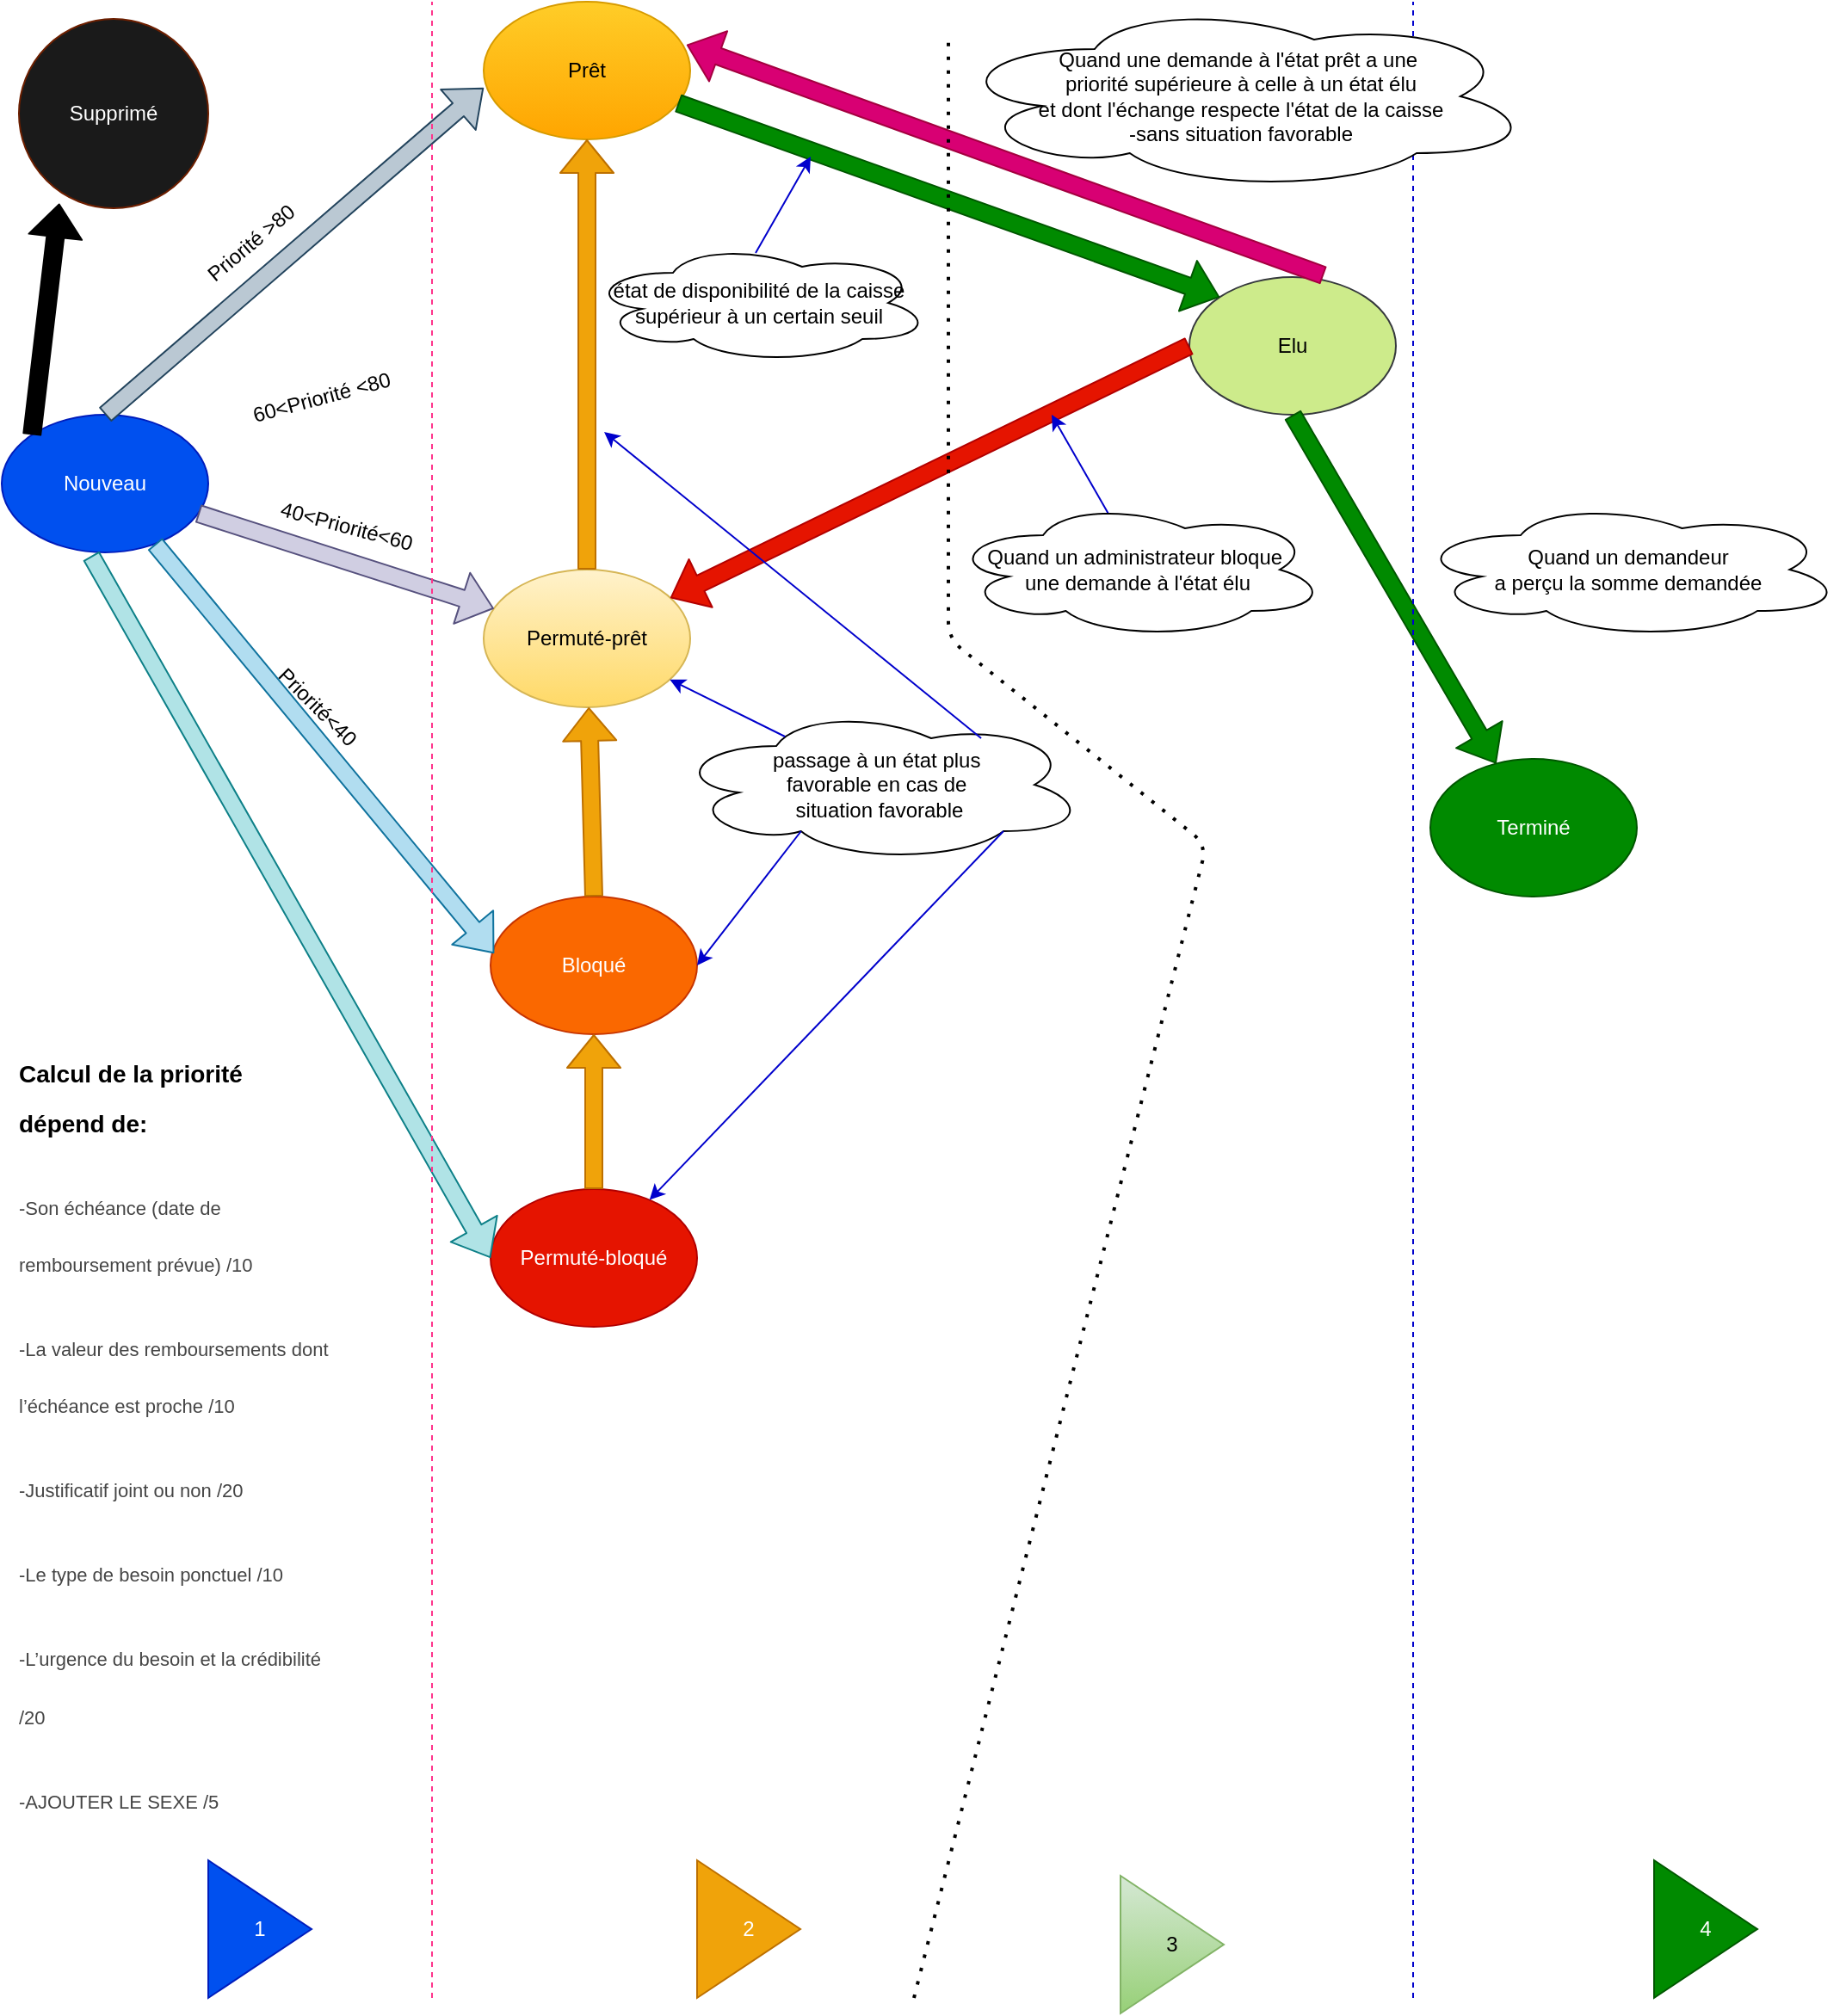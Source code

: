 <mxfile version="14.4.3" type="github">
  <diagram id="Dze1Ma6fVJCJLbmEjT1m" name="Page-1">
    <mxGraphModel dx="1136" dy="582" grid="1" gridSize="10" guides="1" tooltips="1" connect="1" arrows="1" fold="1" page="1" pageScale="1" pageWidth="827" pageHeight="1169" math="0" shadow="0">
      <root>
        <mxCell id="0" />
        <mxCell id="1" parent="0" />
        <mxCell id="zoM2ksk7p5f8HjakFHzy-1" value="Nouveau" style="ellipse;whiteSpace=wrap;html=1;fillColor=#0050ef;strokeColor=#001DBC;fontColor=#ffffff;" parent="1" vertex="1">
          <mxGeometry x="10" y="240" width="120" height="80" as="geometry" />
        </mxCell>
        <mxCell id="zoM2ksk7p5f8HjakFHzy-2" value="Prêt" style="ellipse;whiteSpace=wrap;html=1;gradientColor=#ffa500;fillColor=#ffcd28;strokeColor=#d79b00;" parent="1" vertex="1">
          <mxGeometry x="290" width="120" height="80" as="geometry" />
        </mxCell>
        <mxCell id="zoM2ksk7p5f8HjakFHzy-3" value="Bloqué" style="ellipse;whiteSpace=wrap;html=1;fillColor=#fa6800;strokeColor=#C73500;fontColor=#ffffff;" parent="1" vertex="1">
          <mxGeometry x="294" y="520" width="120" height="80" as="geometry" />
        </mxCell>
        <mxCell id="zoM2ksk7p5f8HjakFHzy-4" value="Permuté-bloqué" style="ellipse;whiteSpace=wrap;html=1;fillColor=#e51400;strokeColor=#B20000;fontColor=#ffffff;" parent="1" vertex="1">
          <mxGeometry x="294" y="690" width="120" height="80" as="geometry" />
        </mxCell>
        <mxCell id="zoM2ksk7p5f8HjakFHzy-5" value="Permuté-prêt" style="ellipse;whiteSpace=wrap;html=1;gradientColor=#ffd966;fillColor=#fff2cc;strokeColor=#d6b656;" parent="1" vertex="1">
          <mxGeometry x="290" y="330" width="120" height="80" as="geometry" />
        </mxCell>
        <mxCell id="zoM2ksk7p5f8HjakFHzy-6" value="Elu" style="ellipse;whiteSpace=wrap;html=1;fillColor=#cdeb8b;strokeColor=#36393d;" parent="1" vertex="1">
          <mxGeometry x="700" y="160" width="120" height="80" as="geometry" />
        </mxCell>
        <mxCell id="zoM2ksk7p5f8HjakFHzy-7" value="Terminé" style="ellipse;whiteSpace=wrap;html=1;fillColor=#008a00;strokeColor=#005700;fontColor=#ffffff;" parent="1" vertex="1">
          <mxGeometry x="840" y="440" width="120" height="80" as="geometry" />
        </mxCell>
        <mxCell id="zoM2ksk7p5f8HjakFHzy-8" value="" style="shape=flexArrow;endArrow=classic;html=1;entryX=0;entryY=0.625;entryDx=0;entryDy=0;entryPerimeter=0;exitX=0.5;exitY=0;exitDx=0;exitDy=0;fillColor=#bac8d3;strokeColor=#23445d;" parent="1" source="zoM2ksk7p5f8HjakFHzy-1" target="zoM2ksk7p5f8HjakFHzy-2" edge="1">
          <mxGeometry width="50" height="50" relative="1" as="geometry">
            <mxPoint x="50" y="230" as="sourcePoint" />
            <mxPoint x="100" y="180" as="targetPoint" />
          </mxGeometry>
        </mxCell>
        <mxCell id="zoM2ksk7p5f8HjakFHzy-9" value="" style="shape=flexArrow;endArrow=classic;html=1;fillColor=#d0cee2;strokeColor=#56517e;" parent="1" source="zoM2ksk7p5f8HjakFHzy-1" target="zoM2ksk7p5f8HjakFHzy-5" edge="1">
          <mxGeometry width="50" height="50" relative="1" as="geometry">
            <mxPoint x="130" y="260" as="sourcePoint" />
            <mxPoint x="180" y="210" as="targetPoint" />
          </mxGeometry>
        </mxCell>
        <mxCell id="zoM2ksk7p5f8HjakFHzy-10" value="" style="shape=flexArrow;endArrow=classic;html=1;entryX=0.017;entryY=0.413;entryDx=0;entryDy=0;entryPerimeter=0;fillColor=#b1ddf0;strokeColor=#10739e;" parent="1" source="zoM2ksk7p5f8HjakFHzy-1" target="zoM2ksk7p5f8HjakFHzy-3" edge="1">
          <mxGeometry width="50" height="50" relative="1" as="geometry">
            <mxPoint x="160" y="390" as="sourcePoint" />
            <mxPoint x="210" y="340" as="targetPoint" />
          </mxGeometry>
        </mxCell>
        <mxCell id="zoM2ksk7p5f8HjakFHzy-11" value="" style="shape=flexArrow;endArrow=classic;html=1;exitX=0.433;exitY=1.025;exitDx=0;exitDy=0;exitPerimeter=0;entryX=0;entryY=0.5;entryDx=0;entryDy=0;fillColor=#b0e3e6;strokeColor=#0e8088;" parent="1" source="zoM2ksk7p5f8HjakFHzy-1" target="zoM2ksk7p5f8HjakFHzy-4" edge="1">
          <mxGeometry width="50" height="50" relative="1" as="geometry">
            <mxPoint x="120" y="440" as="sourcePoint" />
            <mxPoint x="170" y="390" as="targetPoint" />
          </mxGeometry>
        </mxCell>
        <mxCell id="zoM2ksk7p5f8HjakFHzy-12" value="" style="shape=flexArrow;endArrow=classic;html=1;entryX=0.5;entryY=1;entryDx=0;entryDy=0;exitX=0.5;exitY=0;exitDx=0;exitDy=0;fillColor=#f0a30a;strokeColor=#BD7000;" parent="1" source="zoM2ksk7p5f8HjakFHzy-4" target="zoM2ksk7p5f8HjakFHzy-3" edge="1">
          <mxGeometry width="50" height="50" relative="1" as="geometry">
            <mxPoint x="325" y="460" as="sourcePoint" />
            <mxPoint x="375" y="410" as="targetPoint" />
          </mxGeometry>
        </mxCell>
        <mxCell id="zoM2ksk7p5f8HjakFHzy-13" value="" style="shape=flexArrow;endArrow=classic;html=1;exitX=0.5;exitY=0;exitDx=0;exitDy=0;fillColor=#f0a30a;strokeColor=#BD7000;" parent="1" source="zoM2ksk7p5f8HjakFHzy-3" target="zoM2ksk7p5f8HjakFHzy-5" edge="1">
          <mxGeometry width="50" height="50" relative="1" as="geometry">
            <mxPoint x="330" y="300" as="sourcePoint" />
            <mxPoint x="380" y="250" as="targetPoint" />
          </mxGeometry>
        </mxCell>
        <mxCell id="zoM2ksk7p5f8HjakFHzy-14" value="" style="shape=flexArrow;endArrow=classic;html=1;entryX=0.5;entryY=1;entryDx=0;entryDy=0;fillColor=#f0a30a;strokeColor=#BD7000;" parent="1" source="zoM2ksk7p5f8HjakFHzy-5" target="zoM2ksk7p5f8HjakFHzy-2" edge="1">
          <mxGeometry width="50" height="50" relative="1" as="geometry">
            <mxPoint x="320" y="150" as="sourcePoint" />
            <mxPoint x="370" y="100" as="targetPoint" />
          </mxGeometry>
        </mxCell>
        <mxCell id="zoM2ksk7p5f8HjakFHzy-15" value="" style="shape=flexArrow;endArrow=classic;html=1;exitX=0;exitY=0.5;exitDx=0;exitDy=0;fillColor=#e51400;strokeColor=#B20000;" parent="1" source="zoM2ksk7p5f8HjakFHzy-6" target="zoM2ksk7p5f8HjakFHzy-5" edge="1">
          <mxGeometry width="50" height="50" relative="1" as="geometry">
            <mxPoint x="750" y="280" as="sourcePoint" />
            <mxPoint x="800" y="230" as="targetPoint" />
          </mxGeometry>
        </mxCell>
        <mxCell id="zoM2ksk7p5f8HjakFHzy-16" value="" style="shape=flexArrow;endArrow=classic;html=1;entryX=0;entryY=0;entryDx=0;entryDy=0;fillColor=#008a00;strokeColor=#005700;" parent="1" source="zoM2ksk7p5f8HjakFHzy-2" target="zoM2ksk7p5f8HjakFHzy-6" edge="1">
          <mxGeometry width="50" height="50" relative="1" as="geometry">
            <mxPoint x="580" y="150" as="sourcePoint" />
            <mxPoint x="860" y="260" as="targetPoint" />
          </mxGeometry>
        </mxCell>
        <mxCell id="zoM2ksk7p5f8HjakFHzy-17" value="" style="shape=flexArrow;endArrow=classic;html=1;entryX=0.983;entryY=0.313;entryDx=0;entryDy=0;entryPerimeter=0;exitX=0.65;exitY=-0.012;exitDx=0;exitDy=0;exitPerimeter=0;fillColor=#d80073;strokeColor=#A50040;" parent="1" source="zoM2ksk7p5f8HjakFHzy-6" target="zoM2ksk7p5f8HjakFHzy-2" edge="1">
          <mxGeometry width="50" height="50" relative="1" as="geometry">
            <mxPoint x="680" y="150" as="sourcePoint" />
            <mxPoint x="730" y="100" as="targetPoint" />
          </mxGeometry>
        </mxCell>
        <mxCell id="zoM2ksk7p5f8HjakFHzy-18" value="" style="shape=flexArrow;endArrow=classic;html=1;exitX=0.5;exitY=1;exitDx=0;exitDy=0;fillColor=#008a00;strokeColor=#005700;" parent="1" source="zoM2ksk7p5f8HjakFHzy-6" target="zoM2ksk7p5f8HjakFHzy-7" edge="1">
          <mxGeometry width="50" height="50" relative="1" as="geometry">
            <mxPoint x="1030" y="310" as="sourcePoint" />
            <mxPoint x="1080" y="260" as="targetPoint" />
          </mxGeometry>
        </mxCell>
        <mxCell id="zoM2ksk7p5f8HjakFHzy-22" value="Priorité &amp;gt;80" style="text;html=1;strokeColor=none;fillColor=none;align=center;verticalAlign=middle;whiteSpace=wrap;rounded=0;rotation=-40;" parent="1" vertex="1">
          <mxGeometry x="105.32" y="130" width="100" height="20" as="geometry" />
        </mxCell>
        <mxCell id="zoM2ksk7p5f8HjakFHzy-23" value="60&amp;lt;Priorité &amp;lt;80" style="text;html=1;strokeColor=none;fillColor=none;align=center;verticalAlign=middle;whiteSpace=wrap;rounded=0;rotation=-15;" parent="1" vertex="1">
          <mxGeometry x="136" y="220" width="120.29" height="20" as="geometry" />
        </mxCell>
        <mxCell id="zoM2ksk7p5f8HjakFHzy-24" value="40&amp;lt;Priorité&amp;lt;60" style="text;html=1;strokeColor=none;fillColor=none;align=center;verticalAlign=middle;whiteSpace=wrap;rounded=0;rotation=15;" parent="1" vertex="1">
          <mxGeometry x="170" y="290" width="81" height="30" as="geometry" />
        </mxCell>
        <mxCell id="zoM2ksk7p5f8HjakFHzy-25" value="Priorité&amp;lt;40" style="text;html=1;strokeColor=none;fillColor=none;align=center;verticalAlign=middle;whiteSpace=wrap;rounded=0;rotation=45;" parent="1" vertex="1">
          <mxGeometry x="136" y="400" width="115" height="20" as="geometry" />
        </mxCell>
        <mxCell id="zoM2ksk7p5f8HjakFHzy-26" value="&lt;h1&gt;&lt;span&gt;&lt;font style=&quot;font-size: 14px&quot;&gt;Calcul de la priorité dépend de:&lt;/font&gt;&lt;/span&gt;&lt;/h1&gt;&lt;h1&gt;&lt;span style=&quot;font-weight: normal&quot; id=&quot;docs-internal-guid-5ad885e3-7fff-9ee6-34b0-edc623828f37&quot;&gt;&lt;p dir=&quot;ltr&quot; style=&quot;line-height: 1.38 ; background-color: #ffffff ; margin-top: 6pt ; margin-bottom: 0pt ; padding: 0pt 0pt 12pt 0pt&quot;&gt;&lt;span style=&quot;font-size: 11px ; background-color: transparent ; color: rgb(69 , 69 , 69) ; font-family: &amp;#34;arial&amp;#34;&quot;&gt;-Son échéance (date de remboursement prévue) /10&lt;/span&gt;&lt;/p&gt;&lt;p dir=&quot;ltr&quot; style=&quot;line-height: 1.38 ; background-color: #ffffff ; margin-top: 0pt ; margin-bottom: 0pt ; padding: 0 0pt 12pt 0pt&quot;&gt;&lt;span style=&quot;font-size: 11px ; background-color: transparent ; color: rgb(69 , 69 , 69) ; font-family: &amp;#34;arial&amp;#34;&quot;&gt;-La valeur des remboursements dont l’échéance est proche /10&lt;/span&gt;&lt;/p&gt;&lt;p dir=&quot;ltr&quot; style=&quot;line-height: 1.38 ; background-color: #ffffff ; margin-top: 0pt ; margin-bottom: 0pt ; padding: 0 0pt 12pt 0pt&quot;&gt;&lt;span style=&quot;font-family: &amp;#34;arial&amp;#34; ; color: rgb(69 , 69 , 69) ; background-color: transparent ; vertical-align: baseline&quot;&gt;&lt;font style=&quot;font-size: 11px&quot;&gt;-Justificatif joint ou non /20&lt;/font&gt;&lt;/span&gt;&lt;/p&gt;&lt;p dir=&quot;ltr&quot; style=&quot;line-height: 1.38 ; background-color: #ffffff ; margin-top: 0pt ; margin-bottom: 0pt ; padding: 0 0pt 12pt 0pt&quot;&gt;&lt;span style=&quot;font-family: &amp;#34;arial&amp;#34; ; color: rgb(69 , 69 , 69) ; background-color: transparent ; vertical-align: baseline&quot;&gt;&lt;font style=&quot;font-size: 11px&quot;&gt;-Le type de besoin ponctuel /10&lt;/font&gt;&lt;/span&gt;&lt;/p&gt;&lt;p dir=&quot;ltr&quot; style=&quot;line-height: 1.38 ; background-color: #ffffff ; margin-top: 0pt ; margin-bottom: 12pt ; padding: 0 0pt 0pt 0pt&quot;&gt;&lt;span style=&quot;font-family: &amp;#34;arial&amp;#34; ; color: rgb(69 , 69 , 69) ; background-color: transparent ; vertical-align: baseline&quot;&gt;&lt;font style=&quot;font-size: 11px&quot;&gt;-L’urgence du besoin et la crédibilité /20&lt;/font&gt;&lt;/span&gt;&lt;/p&gt;&lt;p dir=&quot;ltr&quot; style=&quot;line-height: 1.38 ; background-color: #ffffff ; margin-top: 0pt ; margin-bottom: 12pt ; padding: 0 0pt 0pt 0pt&quot;&gt;&lt;span style=&quot;font-family: &amp;#34;arial&amp;#34; ; color: rgb(69 , 69 , 69) ; background-color: transparent ; vertical-align: baseline&quot;&gt;&lt;font style=&quot;font-size: 11px&quot;&gt;-AJOUTER LE SEXE /5&lt;/font&gt;&lt;/span&gt;&lt;/p&gt;&lt;div&gt;&lt;span style=&quot;font-size: 17pt ; font-family: &amp;#34;arial&amp;#34; ; color: rgb(69 , 69 , 69) ; background-color: transparent ; vertical-align: baseline&quot;&gt;&lt;br&gt;&lt;/span&gt;&lt;/div&gt;&lt;/span&gt;&lt;/h1&gt;" style="text;html=1;strokeColor=none;fillColor=none;spacing=5;spacingTop=-20;whiteSpace=wrap;overflow=hidden;rounded=0;" parent="1" vertex="1">
          <mxGeometry x="15.32" y="600" width="190" height="460" as="geometry" />
        </mxCell>
        <mxCell id="zoM2ksk7p5f8HjakFHzy-27" value="" style="endArrow=none;dashed=1;html=1;fillColor=#FF2146;strokeColor=#FF338B;" parent="1" edge="1">
          <mxGeometry width="50" height="50" relative="1" as="geometry">
            <mxPoint x="260" y="1160" as="sourcePoint" />
            <mxPoint x="260" as="targetPoint" />
          </mxGeometry>
        </mxCell>
        <mxCell id="zoM2ksk7p5f8HjakFHzy-29" value="" style="endArrow=none;dashed=1;html=1;dashPattern=1 3;strokeWidth=2;fillColor=#FF2146;" parent="1" edge="1">
          <mxGeometry width="50" height="50" relative="1" as="geometry">
            <mxPoint x="540" y="1160" as="sourcePoint" />
            <mxPoint x="560" y="20" as="targetPoint" />
            <Array as="points">
              <mxPoint x="710" y="490" />
              <mxPoint x="560" y="370" />
            </Array>
          </mxGeometry>
        </mxCell>
        <mxCell id="zoM2ksk7p5f8HjakFHzy-30" value="" style="endArrow=none;dashed=1;html=1;strokeColor=#0000CC;fillColor=#FF2146;" parent="1" edge="1">
          <mxGeometry width="50" height="50" relative="1" as="geometry">
            <mxPoint x="830" y="1160" as="sourcePoint" />
            <mxPoint x="830" as="targetPoint" />
          </mxGeometry>
        </mxCell>
        <mxCell id="zoM2ksk7p5f8HjakFHzy-31" value="" style="endArrow=classic;html=1;strokeColor=#0000CC;fillColor=#FF2146;exitX=0.455;exitY=0.25;exitDx=0;exitDy=0;exitPerimeter=0;" parent="1" source="zoM2ksk7p5f8HjakFHzy-32" edge="1">
          <mxGeometry width="50" height="50" relative="1" as="geometry">
            <mxPoint x="660" y="280" as="sourcePoint" />
            <mxPoint x="620" y="240" as="targetPoint" />
          </mxGeometry>
        </mxCell>
        <mxCell id="zoM2ksk7p5f8HjakFHzy-32" value="Quand un administrateur bloque&amp;nbsp;&lt;br&gt;une demande à l&#39;état élu" style="ellipse;shape=cloud;whiteSpace=wrap;html=1;" parent="1" vertex="1">
          <mxGeometry x="560" y="290" width="220" height="80" as="geometry" />
        </mxCell>
        <mxCell id="zoM2ksk7p5f8HjakFHzy-33" value="Quand un demandeur&lt;br&gt;a perçu la somme demandée" style="ellipse;shape=cloud;whiteSpace=wrap;html=1;" parent="1" vertex="1">
          <mxGeometry x="830" y="290" width="250" height="80" as="geometry" />
        </mxCell>
        <mxCell id="zoM2ksk7p5f8HjakFHzy-34" value="Quand une demande à l&#39;état prêt a une&amp;nbsp;&lt;br&gt;priorité supérieure à celle à un état élu&lt;br&gt;et dont l&#39;échange respecte l&#39;état de la caisse&lt;br&gt;-sans situation favorable" style="ellipse;shape=cloud;whiteSpace=wrap;html=1;" parent="1" vertex="1">
          <mxGeometry x="560" width="340" height="110" as="geometry" />
        </mxCell>
        <mxCell id="zoM2ksk7p5f8HjakFHzy-35" value="état de disponibilité de la caisse supérieur à un certain seuil" style="ellipse;shape=cloud;whiteSpace=wrap;html=1;" parent="1" vertex="1">
          <mxGeometry x="350" y="140" width="200" height="70" as="geometry" />
        </mxCell>
        <mxCell id="zoM2ksk7p5f8HjakFHzy-36" value="" style="endArrow=classic;html=1;strokeColor=#0000CC;fillColor=#FF2146;exitX=0.49;exitY=0.086;exitDx=0;exitDy=0;exitPerimeter=0;" parent="1" source="zoM2ksk7p5f8HjakFHzy-35" edge="1">
          <mxGeometry width="50" height="50" relative="1" as="geometry">
            <mxPoint x="440" y="150" as="sourcePoint" />
            <mxPoint x="480" y="90" as="targetPoint" />
          </mxGeometry>
        </mxCell>
        <mxCell id="zoM2ksk7p5f8HjakFHzy-37" value="passage à un état plus&amp;nbsp;&lt;br&gt;favorable en cas de&amp;nbsp;&lt;br&gt;situation favorable" style="ellipse;shape=cloud;whiteSpace=wrap;html=1;" parent="1" vertex="1">
          <mxGeometry x="400" y="410" width="240" height="90" as="geometry" />
        </mxCell>
        <mxCell id="zoM2ksk7p5f8HjakFHzy-38" value="" style="endArrow=classic;html=1;strokeColor=#0000CC;fillColor=#FF2146;exitX=0.746;exitY=0.2;exitDx=0;exitDy=0;exitPerimeter=0;" parent="1" source="zoM2ksk7p5f8HjakFHzy-37" edge="1">
          <mxGeometry width="50" height="50" relative="1" as="geometry">
            <mxPoint x="440" y="305" as="sourcePoint" />
            <mxPoint x="360" y="250" as="targetPoint" />
          </mxGeometry>
        </mxCell>
        <mxCell id="zoM2ksk7p5f8HjakFHzy-39" value="" style="endArrow=classic;html=1;strokeColor=#0000CC;fillColor=#FF2146;exitX=0.271;exitY=0.189;exitDx=0;exitDy=0;exitPerimeter=0;" parent="1" source="zoM2ksk7p5f8HjakFHzy-37" target="zoM2ksk7p5f8HjakFHzy-5" edge="1">
          <mxGeometry width="50" height="50" relative="1" as="geometry">
            <mxPoint x="430" y="430" as="sourcePoint" />
            <mxPoint x="480" y="380" as="targetPoint" />
          </mxGeometry>
        </mxCell>
        <mxCell id="zoM2ksk7p5f8HjakFHzy-40" value="" style="endArrow=classic;html=1;strokeColor=#0000CC;fillColor=#FF2146;entryX=1;entryY=0.5;entryDx=0;entryDy=0;exitX=0.31;exitY=0.8;exitDx=0;exitDy=0;exitPerimeter=0;" parent="1" source="zoM2ksk7p5f8HjakFHzy-37" target="zoM2ksk7p5f8HjakFHzy-3" edge="1">
          <mxGeometry width="50" height="50" relative="1" as="geometry">
            <mxPoint x="450" y="620" as="sourcePoint" />
            <mxPoint x="500" y="570" as="targetPoint" />
          </mxGeometry>
        </mxCell>
        <mxCell id="zoM2ksk7p5f8HjakFHzy-41" value="" style="endArrow=classic;html=1;strokeColor=#0000CC;fillColor=#FF2146;exitX=0.8;exitY=0.8;exitDx=0;exitDy=0;exitPerimeter=0;" parent="1" source="zoM2ksk7p5f8HjakFHzy-37" target="zoM2ksk7p5f8HjakFHzy-4" edge="1">
          <mxGeometry width="50" height="50" relative="1" as="geometry">
            <mxPoint x="410" y="690" as="sourcePoint" />
            <mxPoint x="460" y="640" as="targetPoint" />
          </mxGeometry>
        </mxCell>
        <mxCell id="zoM2ksk7p5f8HjakFHzy-42" value="1" style="triangle;whiteSpace=wrap;html=1;fillColor=#0050ef;strokeColor=#001DBC;fontColor=#ffffff;" parent="1" vertex="1">
          <mxGeometry x="130" y="1080" width="60" height="80" as="geometry" />
        </mxCell>
        <mxCell id="zoM2ksk7p5f8HjakFHzy-43" value="2" style="triangle;whiteSpace=wrap;html=1;fillColor=#f0a30a;strokeColor=#BD7000;fontColor=#ffffff;" parent="1" vertex="1">
          <mxGeometry x="414" y="1080" width="60" height="80" as="geometry" />
        </mxCell>
        <mxCell id="zoM2ksk7p5f8HjakFHzy-44" value="3" style="triangle;whiteSpace=wrap;html=1;gradientColor=#97d077;fillColor=#d5e8d4;strokeColor=#82b366;" parent="1" vertex="1">
          <mxGeometry x="660" y="1089" width="60" height="80" as="geometry" />
        </mxCell>
        <mxCell id="zoM2ksk7p5f8HjakFHzy-45" value="4" style="triangle;whiteSpace=wrap;html=1;fillColor=#008a00;strokeColor=#005700;fontColor=#ffffff;" parent="1" vertex="1">
          <mxGeometry x="970" y="1080" width="60" height="80" as="geometry" />
        </mxCell>
        <mxCell id="vxX3c3MN7XvkiOVMZcCa-1" value="Supprimé" style="ellipse;whiteSpace=wrap;html=1;aspect=fixed;strokeColor=#6D1F00;fontColor=#ffffff;fillColor=#1A1A1A;" vertex="1" parent="1">
          <mxGeometry x="20" y="10" width="110" height="110" as="geometry" />
        </mxCell>
        <mxCell id="vxX3c3MN7XvkiOVMZcCa-2" value="" style="shape=flexArrow;endArrow=classic;html=1;entryX=0.213;entryY=0.975;entryDx=0;entryDy=0;exitX=0;exitY=0;exitDx=0;exitDy=0;entryPerimeter=0;fillColor=#000000;" edge="1" parent="1" source="zoM2ksk7p5f8HjakFHzy-1" target="vxX3c3MN7XvkiOVMZcCa-1">
          <mxGeometry width="50" height="50" relative="1" as="geometry">
            <mxPoint x="40" y="170" as="sourcePoint" />
            <mxPoint x="90" y="120" as="targetPoint" />
          </mxGeometry>
        </mxCell>
      </root>
    </mxGraphModel>
  </diagram>
</mxfile>

